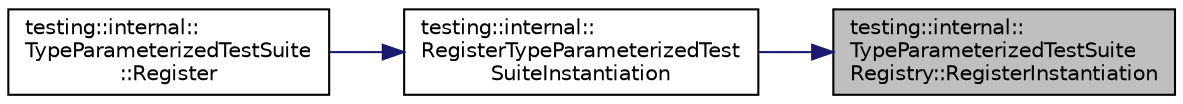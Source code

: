 digraph "testing::internal::TypeParameterizedTestSuiteRegistry::RegisterInstantiation"
{
 // LATEX_PDF_SIZE
  bgcolor="transparent";
  edge [fontname="Helvetica",fontsize="10",labelfontname="Helvetica",labelfontsize="10"];
  node [fontname="Helvetica",fontsize="10",shape=record];
  rankdir="RL";
  Node1 [label="testing::internal::\lTypeParameterizedTestSuite\lRegistry::RegisterInstantiation",height=0.2,width=0.4,color="black", fillcolor="grey75", style="filled", fontcolor="black",tooltip=" "];
  Node1 -> Node2 [dir="back",color="midnightblue",fontsize="10",style="solid",fontname="Helvetica"];
  Node2 [label="testing::internal::\lRegisterTypeParameterizedTest\lSuiteInstantiation",height=0.2,width=0.4,color="black",URL="$namespacetesting_1_1internal.html#a80c3c5429435074f7efd7b56b1251f59",tooltip=" "];
  Node2 -> Node3 [dir="back",color="midnightblue",fontsize="10",style="solid",fontname="Helvetica"];
  Node3 [label="testing::internal::\lTypeParameterizedTestSuite\l::Register",height=0.2,width=0.4,color="black",URL="$classtesting_1_1internal_1_1TypeParameterizedTestSuite.html#aefe563033024f580413cceef1f4088c7",tooltip=" "];
}

